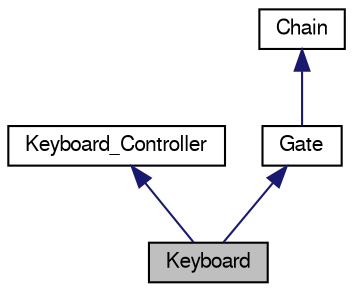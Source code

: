 digraph G
{
  bgcolor="transparent";
  edge [fontname="FreeSans",fontsize="10",labelfontname="FreeSans",labelfontsize="10"];
  node [fontname="FreeSans",fontsize="10",shape=record];
  Node1 [label="Keyboard",height=0.2,width=0.4,color="black", fillcolor="grey75", style="filled" fontcolor="black"];
  Node2 -> Node1 [dir=back,color="midnightblue",fontsize="10",style="solid",fontname="FreeSans"];
  Node2 [label="Keyboard_Controller",height=0.2,width=0.4,color="black",URL="$classKeyboard__Controller.html",tooltip="Keyboard driver"];
  Node3 -> Node1 [dir=back,color="midnightblue",fontsize="10",style="solid",fontname="FreeSans"];
  Node3 [label="Gate",height=0.2,width=0.4,color="black",URL="$classGate.html",tooltip="Interrupt handling base class."];
  Node4 -> Node3 [dir=back,color="midnightblue",fontsize="10",style="solid",fontname="FreeSans"];
  Node4 [label="Chain",height=0.2,width=0.4,color="black",URL="$classChain.html",tooltip="Single linked list element."];
}
